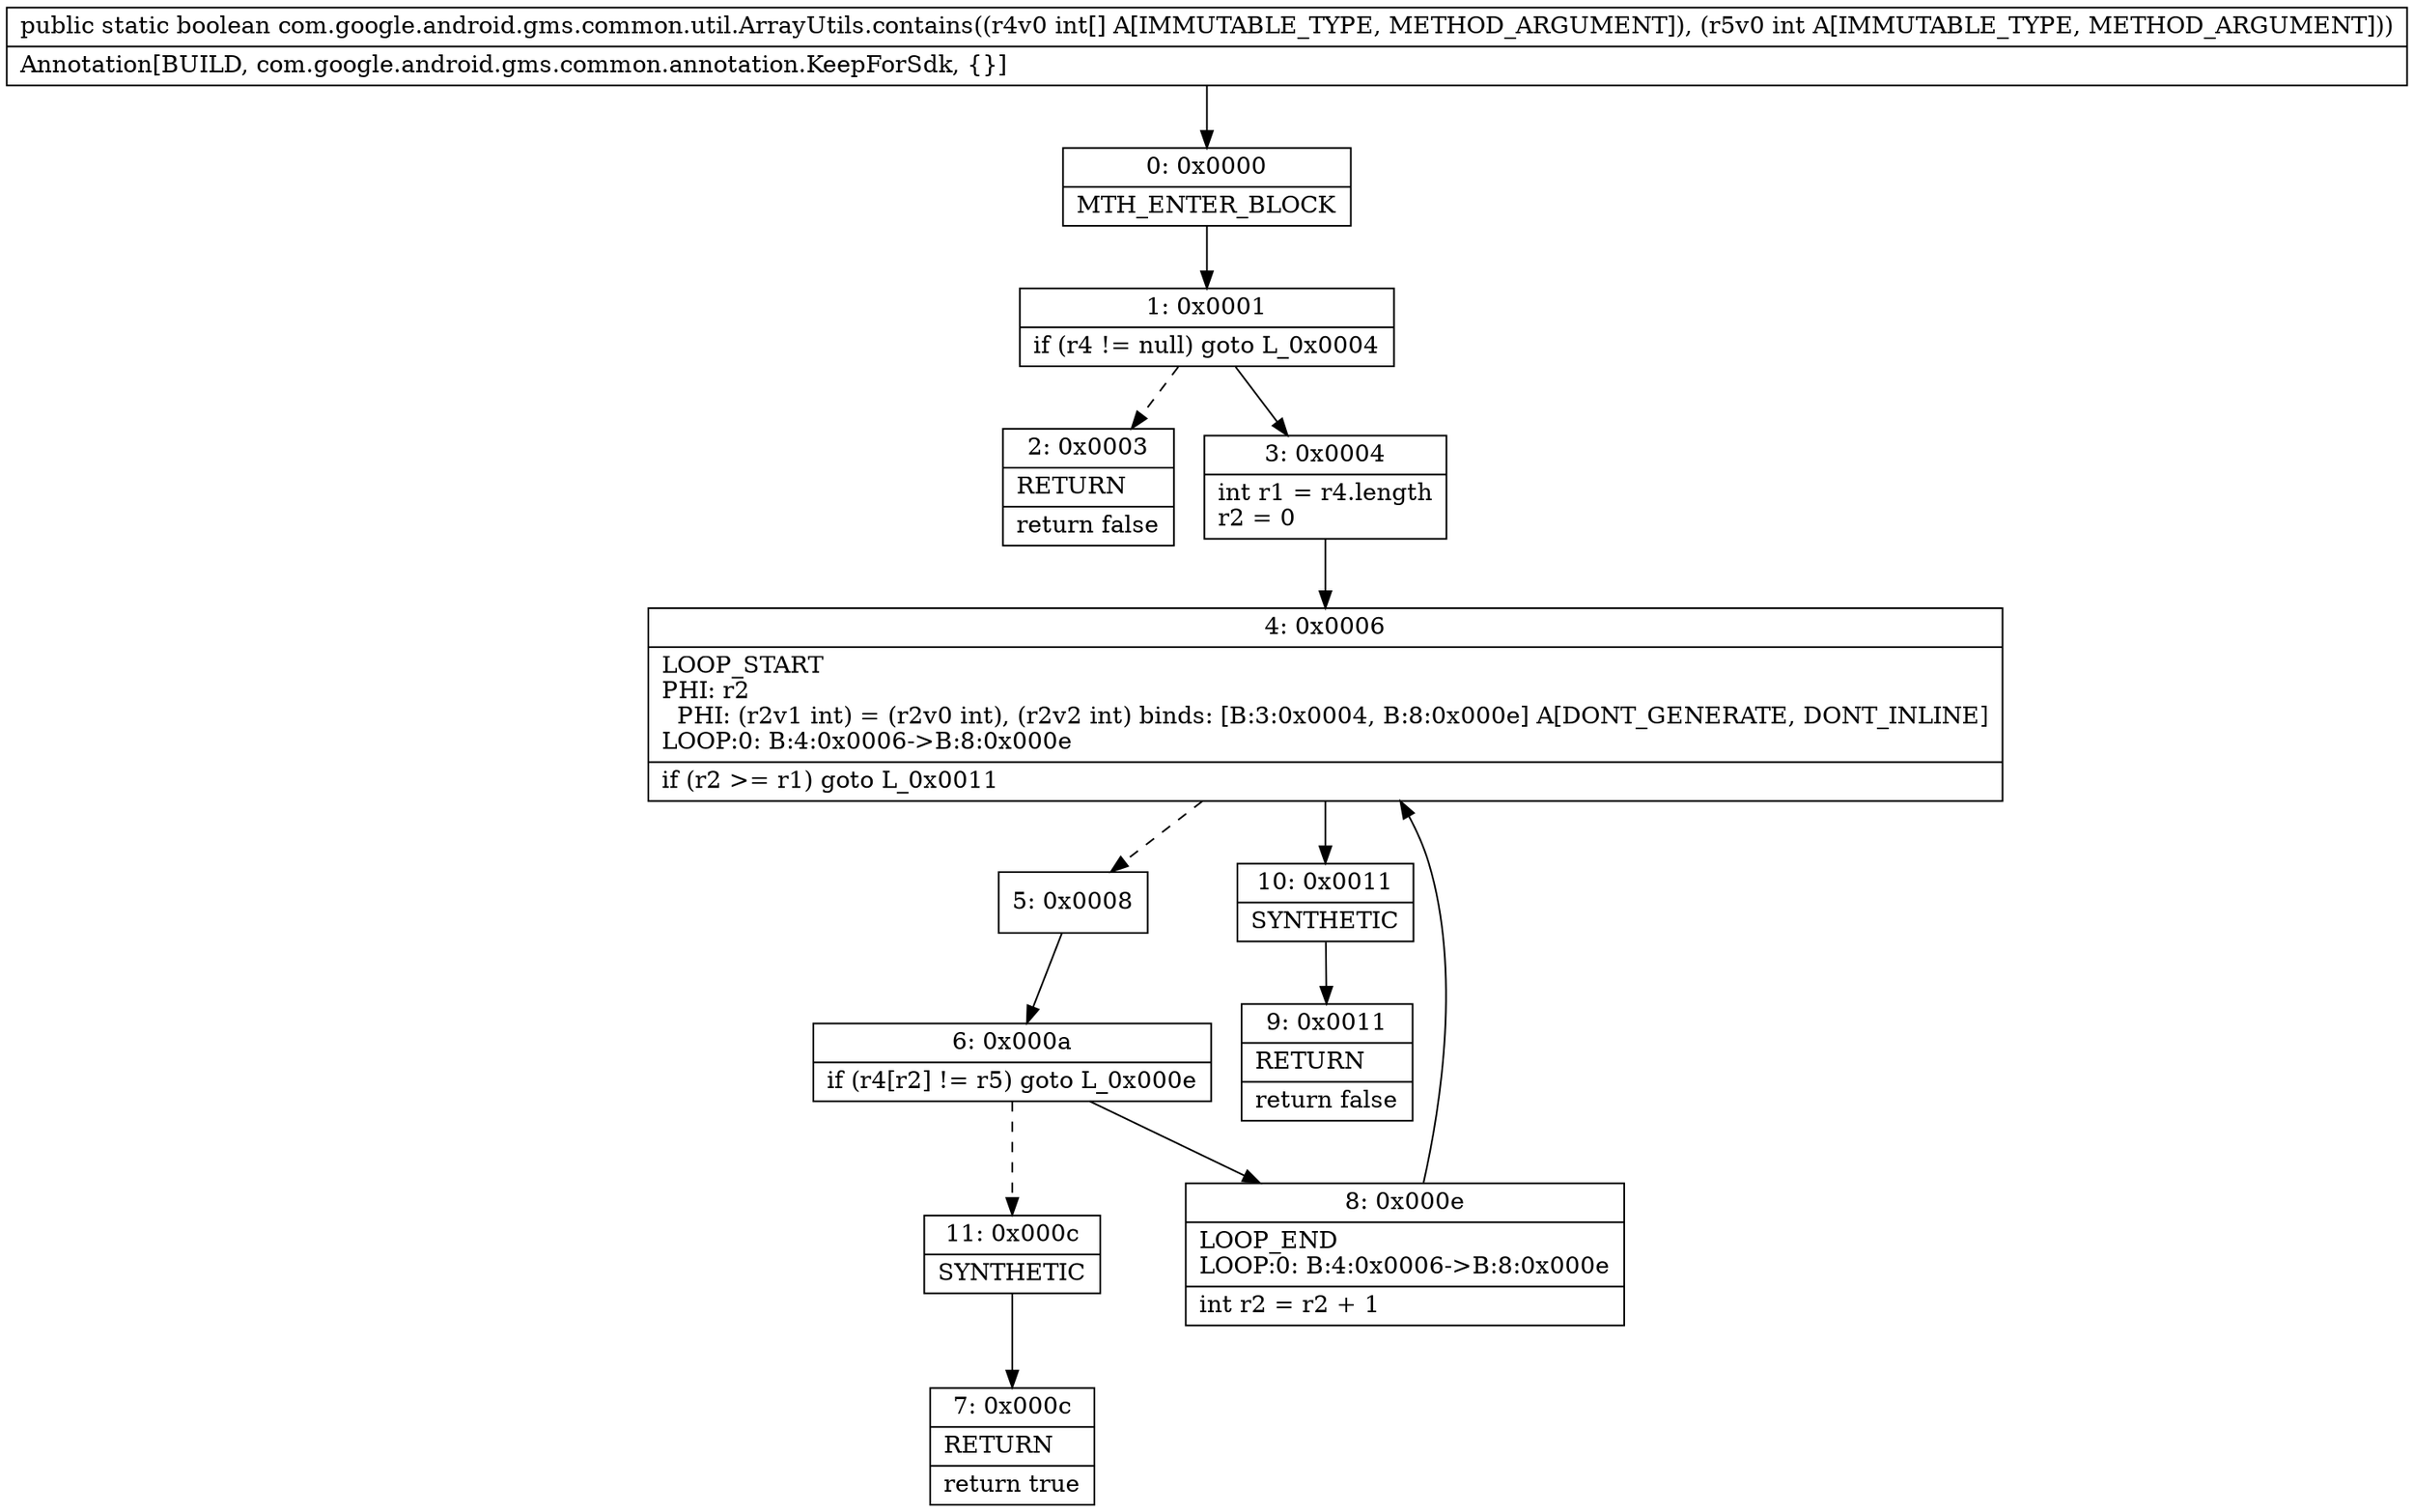 digraph "CFG forcom.google.android.gms.common.util.ArrayUtils.contains([II)Z" {
Node_0 [shape=record,label="{0\:\ 0x0000|MTH_ENTER_BLOCK\l}"];
Node_1 [shape=record,label="{1\:\ 0x0001|if (r4 != null) goto L_0x0004\l}"];
Node_2 [shape=record,label="{2\:\ 0x0003|RETURN\l|return false\l}"];
Node_3 [shape=record,label="{3\:\ 0x0004|int r1 = r4.length\lr2 = 0\l}"];
Node_4 [shape=record,label="{4\:\ 0x0006|LOOP_START\lPHI: r2 \l  PHI: (r2v1 int) = (r2v0 int), (r2v2 int) binds: [B:3:0x0004, B:8:0x000e] A[DONT_GENERATE, DONT_INLINE]\lLOOP:0: B:4:0x0006\-\>B:8:0x000e\l|if (r2 \>= r1) goto L_0x0011\l}"];
Node_5 [shape=record,label="{5\:\ 0x0008}"];
Node_6 [shape=record,label="{6\:\ 0x000a|if (r4[r2] != r5) goto L_0x000e\l}"];
Node_7 [shape=record,label="{7\:\ 0x000c|RETURN\l|return true\l}"];
Node_8 [shape=record,label="{8\:\ 0x000e|LOOP_END\lLOOP:0: B:4:0x0006\-\>B:8:0x000e\l|int r2 = r2 + 1\l}"];
Node_9 [shape=record,label="{9\:\ 0x0011|RETURN\l|return false\l}"];
Node_10 [shape=record,label="{10\:\ 0x0011|SYNTHETIC\l}"];
Node_11 [shape=record,label="{11\:\ 0x000c|SYNTHETIC\l}"];
MethodNode[shape=record,label="{public static boolean com.google.android.gms.common.util.ArrayUtils.contains((r4v0 int[] A[IMMUTABLE_TYPE, METHOD_ARGUMENT]), (r5v0 int A[IMMUTABLE_TYPE, METHOD_ARGUMENT]))  | Annotation[BUILD, com.google.android.gms.common.annotation.KeepForSdk, \{\}]\l}"];
MethodNode -> Node_0;
Node_0 -> Node_1;
Node_1 -> Node_2[style=dashed];
Node_1 -> Node_3;
Node_3 -> Node_4;
Node_4 -> Node_5[style=dashed];
Node_4 -> Node_10;
Node_5 -> Node_6;
Node_6 -> Node_8;
Node_6 -> Node_11[style=dashed];
Node_8 -> Node_4;
Node_10 -> Node_9;
Node_11 -> Node_7;
}

